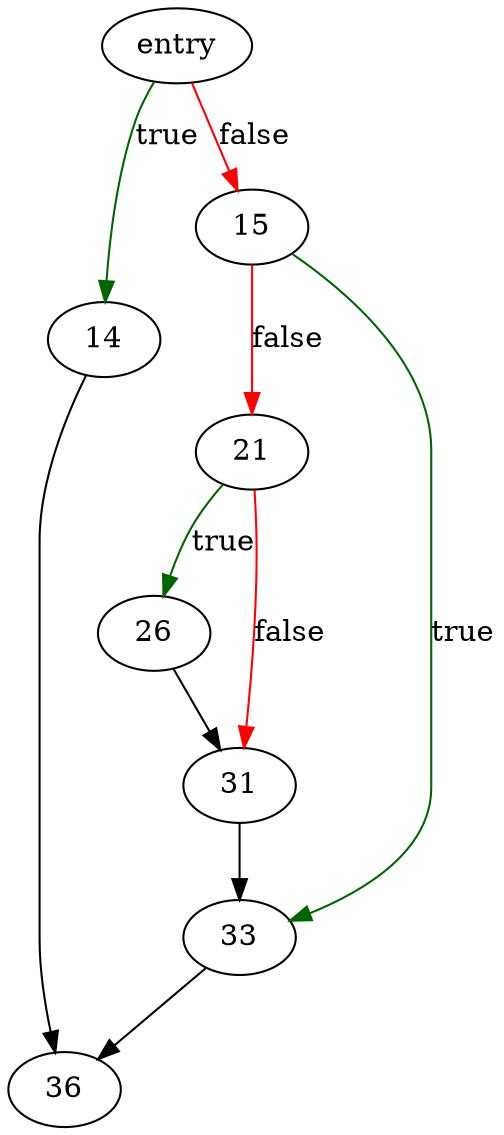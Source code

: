 digraph "sqlite3PagerWalSupported" {
	// Node definitions.
	1 [label=entry];
	14;
	15;
	21;
	26;
	31;
	33;
	36;

	// Edge definitions.
	1 -> 14 [
		color=darkgreen
		label=true
	];
	1 -> 15 [
		color=red
		label=false
	];
	14 -> 36;
	15 -> 21 [
		color=red
		label=false
	];
	15 -> 33 [
		color=darkgreen
		label=true
	];
	21 -> 26 [
		color=darkgreen
		label=true
	];
	21 -> 31 [
		color=red
		label=false
	];
	26 -> 31;
	31 -> 33;
	33 -> 36;
}